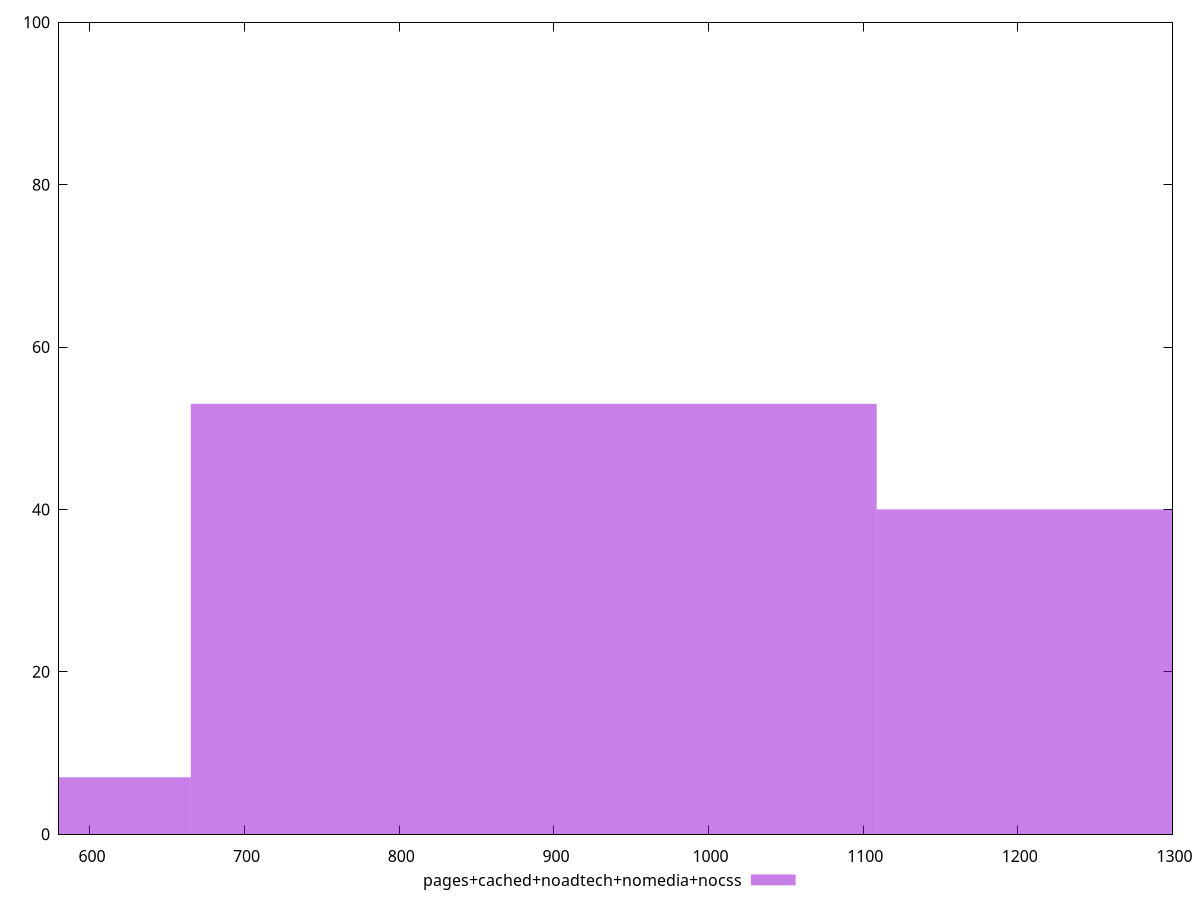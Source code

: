 reset

$pagesCachedNoadtechNomediaNocss <<EOF
886.970426174606 53
1330.455639261909 40
443.485213087303 7
EOF

set key outside below
set boxwidth 443.485213087303
set xrange [580:1300]
set yrange [0:100]
set trange [0:100]
set style fill transparent solid 0.5 noborder
set terminal svg size 640, 490 enhanced background rgb 'white'
set output "report_00009_2021-02-08T22-37-41.559Z/uses-http2/comparison/histogram/4_vs_5.svg"

plot $pagesCachedNoadtechNomediaNocss title "pages+cached+noadtech+nomedia+nocss" with boxes

reset
